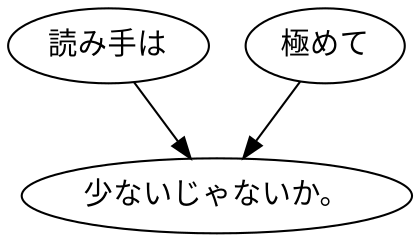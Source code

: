 digraph graph8822 {
	node0 [label="読み手は"];
	node1 [label="極めて"];
	node2 [label="少ないじゃないか。"];
	node0 -> node2;
	node1 -> node2;
}
